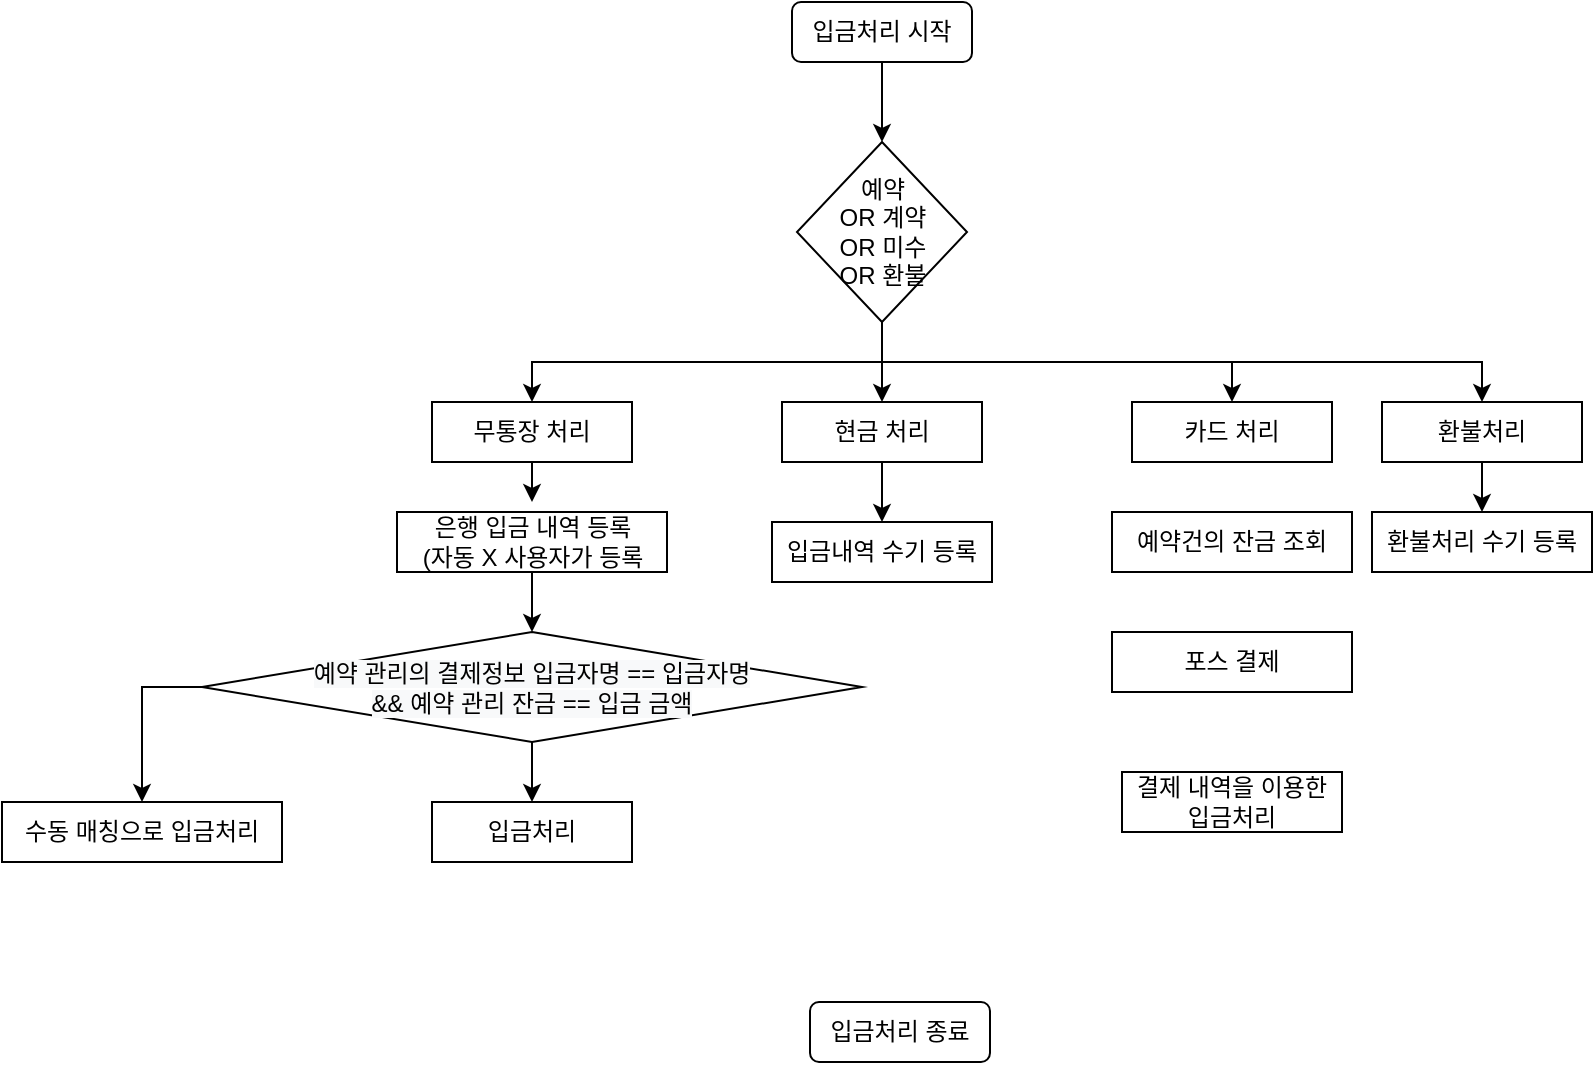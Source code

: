 <mxfile version="14.6.11" type="github" pages="4">
  <diagram id="cLx-7rdhU4tBCsFzR0KN" name="페이지-1">
    <mxGraphModel dx="1422" dy="762" grid="1" gridSize="10" guides="1" tooltips="1" connect="1" arrows="1" fold="1" page="1" pageScale="1" pageWidth="827" pageHeight="1169" math="0" shadow="0">
      <root>
        <mxCell id="0" />
        <mxCell id="1" parent="0" />
        <mxCell id="8573jVt3OFcGlPzJ1ctS-26" style="edgeStyle=orthogonalEdgeStyle;rounded=0;orthogonalLoop=1;jettySize=auto;html=1;exitX=0.5;exitY=1;exitDx=0;exitDy=0;" edge="1" parent="1" source="8573jVt3OFcGlPzJ1ctS-2" target="8573jVt3OFcGlPzJ1ctS-4">
          <mxGeometry relative="1" as="geometry" />
        </mxCell>
        <mxCell id="8573jVt3OFcGlPzJ1ctS-2" value="입금처리 시작" style="rounded=1;whiteSpace=wrap;html=1;" vertex="1" parent="1">
          <mxGeometry x="405" y="200" width="90" height="30" as="geometry" />
        </mxCell>
        <mxCell id="8573jVt3OFcGlPzJ1ctS-3" value="입금처리 종료" style="rounded=1;whiteSpace=wrap;html=1;" vertex="1" parent="1">
          <mxGeometry x="414" y="700" width="90" height="30" as="geometry" />
        </mxCell>
        <mxCell id="8573jVt3OFcGlPzJ1ctS-27" style="edgeStyle=orthogonalEdgeStyle;rounded=0;orthogonalLoop=1;jettySize=auto;html=1;exitX=0.5;exitY=1;exitDx=0;exitDy=0;" edge="1" parent="1" source="8573jVt3OFcGlPzJ1ctS-4" target="8573jVt3OFcGlPzJ1ctS-9">
          <mxGeometry relative="1" as="geometry" />
        </mxCell>
        <mxCell id="8573jVt3OFcGlPzJ1ctS-28" style="edgeStyle=orthogonalEdgeStyle;rounded=0;orthogonalLoop=1;jettySize=auto;html=1;exitX=0.5;exitY=1;exitDx=0;exitDy=0;entryX=0.5;entryY=0;entryDx=0;entryDy=0;" edge="1" parent="1" source="8573jVt3OFcGlPzJ1ctS-4" target="8573jVt3OFcGlPzJ1ctS-11">
          <mxGeometry relative="1" as="geometry" />
        </mxCell>
        <mxCell id="8573jVt3OFcGlPzJ1ctS-29" style="edgeStyle=orthogonalEdgeStyle;rounded=0;orthogonalLoop=1;jettySize=auto;html=1;exitX=0.5;exitY=1;exitDx=0;exitDy=0;entryX=0.5;entryY=0;entryDx=0;entryDy=0;" edge="1" parent="1" source="8573jVt3OFcGlPzJ1ctS-4" target="8573jVt3OFcGlPzJ1ctS-12">
          <mxGeometry relative="1" as="geometry" />
        </mxCell>
        <mxCell id="8573jVt3OFcGlPzJ1ctS-30" style="edgeStyle=orthogonalEdgeStyle;rounded=0;orthogonalLoop=1;jettySize=auto;html=1;exitX=0.5;exitY=1;exitDx=0;exitDy=0;" edge="1" parent="1" source="8573jVt3OFcGlPzJ1ctS-4" target="8573jVt3OFcGlPzJ1ctS-25">
          <mxGeometry relative="1" as="geometry" />
        </mxCell>
        <mxCell id="8573jVt3OFcGlPzJ1ctS-4" value="예약&lt;br&gt;OR 계약&lt;br&gt;OR 미수&lt;br&gt;OR 환불" style="rhombus;whiteSpace=wrap;html=1;" vertex="1" parent="1">
          <mxGeometry x="407.5" y="270" width="85" height="90" as="geometry" />
        </mxCell>
        <mxCell id="8573jVt3OFcGlPzJ1ctS-8" style="edgeStyle=orthogonalEdgeStyle;rounded=0;orthogonalLoop=1;jettySize=auto;html=1;exitX=0.5;exitY=1;exitDx=0;exitDy=0;" edge="1" parent="1" source="8573jVt3OFcGlPzJ1ctS-9">
          <mxGeometry relative="1" as="geometry">
            <mxPoint x="275" y="450" as="targetPoint" />
          </mxGeometry>
        </mxCell>
        <mxCell id="8573jVt3OFcGlPzJ1ctS-9" value="무통장 처리" style="rounded=0;whiteSpace=wrap;html=1;" vertex="1" parent="1">
          <mxGeometry x="225" y="400" width="100" height="30" as="geometry" />
        </mxCell>
        <mxCell id="8573jVt3OFcGlPzJ1ctS-10" style="edgeStyle=orthogonalEdgeStyle;rounded=0;orthogonalLoop=1;jettySize=auto;html=1;exitX=0.5;exitY=1;exitDx=0;exitDy=0;" edge="1" parent="1" source="8573jVt3OFcGlPzJ1ctS-11" target="8573jVt3OFcGlPzJ1ctS-23">
          <mxGeometry relative="1" as="geometry" />
        </mxCell>
        <mxCell id="8573jVt3OFcGlPzJ1ctS-11" value="현금 처리" style="rounded=0;whiteSpace=wrap;html=1;" vertex="1" parent="1">
          <mxGeometry x="400" y="400" width="100" height="30" as="geometry" />
        </mxCell>
        <mxCell id="8573jVt3OFcGlPzJ1ctS-12" value="카드 처리" style="rounded=0;whiteSpace=wrap;html=1;" vertex="1" parent="1">
          <mxGeometry x="575" y="400" width="100" height="30" as="geometry" />
        </mxCell>
        <mxCell id="8573jVt3OFcGlPzJ1ctS-13" style="edgeStyle=orthogonalEdgeStyle;rounded=0;orthogonalLoop=1;jettySize=auto;html=1;exitX=0.5;exitY=1;exitDx=0;exitDy=0;entryX=0.5;entryY=0;entryDx=0;entryDy=0;" edge="1" parent="1" source="8573jVt3OFcGlPzJ1ctS-14" target="8573jVt3OFcGlPzJ1ctS-17">
          <mxGeometry relative="1" as="geometry" />
        </mxCell>
        <mxCell id="8573jVt3OFcGlPzJ1ctS-14" value="은행 입금 내역 등록&lt;br&gt;(자동 X 사용자가 등록" style="rounded=0;whiteSpace=wrap;html=1;" vertex="1" parent="1">
          <mxGeometry x="207.5" y="455" width="135" height="30" as="geometry" />
        </mxCell>
        <mxCell id="8573jVt3OFcGlPzJ1ctS-15" style="edgeStyle=orthogonalEdgeStyle;rounded=0;orthogonalLoop=1;jettySize=auto;html=1;exitX=0.5;exitY=1;exitDx=0;exitDy=0;entryX=0.5;entryY=0;entryDx=0;entryDy=0;" edge="1" parent="1" source="8573jVt3OFcGlPzJ1ctS-17" target="8573jVt3OFcGlPzJ1ctS-18">
          <mxGeometry relative="1" as="geometry" />
        </mxCell>
        <mxCell id="8573jVt3OFcGlPzJ1ctS-24" style="edgeStyle=orthogonalEdgeStyle;rounded=0;orthogonalLoop=1;jettySize=auto;html=1;exitX=0;exitY=0.5;exitDx=0;exitDy=0;entryX=0.5;entryY=0;entryDx=0;entryDy=0;" edge="1" parent="1" source="8573jVt3OFcGlPzJ1ctS-17" target="8573jVt3OFcGlPzJ1ctS-19">
          <mxGeometry relative="1" as="geometry" />
        </mxCell>
        <mxCell id="8573jVt3OFcGlPzJ1ctS-17" value="&#xa;&#xa;&lt;span style=&quot;color: rgb(0, 0, 0); font-family: helvetica; font-size: 12px; font-style: normal; font-weight: 400; letter-spacing: normal; text-align: center; text-indent: 0px; text-transform: none; word-spacing: 0px; background-color: rgb(248, 249, 250); display: inline; float: none;&quot;&gt;예약 관리의 결제정보 입금자명 == 입금자명&lt;/span&gt;&lt;br style=&quot;color: rgb(0, 0, 0); font-family: helvetica; font-size: 12px; font-style: normal; font-weight: 400; letter-spacing: normal; text-align: center; text-indent: 0px; text-transform: none; word-spacing: 0px; background-color: rgb(248, 249, 250);&quot;&gt;&lt;span style=&quot;color: rgb(0, 0, 0); font-family: helvetica; font-size: 12px; font-style: normal; font-weight: 400; letter-spacing: normal; text-align: center; text-indent: 0px; text-transform: none; word-spacing: 0px; background-color: rgb(248, 249, 250); display: inline; float: none;&quot;&gt;&amp;amp;&amp;amp; 예약 관리 잔금 == 입금 금액&lt;/span&gt;&#xa;&#xa;" style="rhombus;whiteSpace=wrap;html=1;" vertex="1" parent="1">
          <mxGeometry x="110" y="515" width="330" height="55" as="geometry" />
        </mxCell>
        <mxCell id="8573jVt3OFcGlPzJ1ctS-18" value="입금처리" style="rounded=0;whiteSpace=wrap;html=1;" vertex="1" parent="1">
          <mxGeometry x="225" y="600" width="100" height="30" as="geometry" />
        </mxCell>
        <mxCell id="8573jVt3OFcGlPzJ1ctS-19" value="수동 매칭으로 입금처리" style="rounded=0;whiteSpace=wrap;html=1;" vertex="1" parent="1">
          <mxGeometry x="10" y="600" width="140" height="30" as="geometry" />
        </mxCell>
        <mxCell id="8573jVt3OFcGlPzJ1ctS-20" value="예약건의 잔금 조회" style="rounded=0;whiteSpace=wrap;html=1;" vertex="1" parent="1">
          <mxGeometry x="565" y="455" width="120" height="30" as="geometry" />
        </mxCell>
        <mxCell id="8573jVt3OFcGlPzJ1ctS-21" value="포스 결제" style="rounded=0;whiteSpace=wrap;html=1;" vertex="1" parent="1">
          <mxGeometry x="565" y="515" width="120" height="30" as="geometry" />
        </mxCell>
        <mxCell id="8573jVt3OFcGlPzJ1ctS-22" value="결제 내역을 이용한 입금처리" style="rounded=0;whiteSpace=wrap;html=1;" vertex="1" parent="1">
          <mxGeometry x="570" y="585" width="110" height="30" as="geometry" />
        </mxCell>
        <mxCell id="8573jVt3OFcGlPzJ1ctS-23" value="입금내역 수기 등록" style="rounded=0;whiteSpace=wrap;html=1;" vertex="1" parent="1">
          <mxGeometry x="395" y="460" width="110" height="30" as="geometry" />
        </mxCell>
        <mxCell id="QWT3Me7MP0oltg6WaXwd-3" style="edgeStyle=orthogonalEdgeStyle;rounded=0;orthogonalLoop=1;jettySize=auto;html=1;exitX=0.5;exitY=1;exitDx=0;exitDy=0;entryX=0.5;entryY=0;entryDx=0;entryDy=0;" edge="1" parent="1" source="8573jVt3OFcGlPzJ1ctS-25" target="QWT3Me7MP0oltg6WaXwd-2">
          <mxGeometry relative="1" as="geometry" />
        </mxCell>
        <mxCell id="8573jVt3OFcGlPzJ1ctS-25" value="환불처리" style="rounded=0;whiteSpace=wrap;html=1;" vertex="1" parent="1">
          <mxGeometry x="700" y="400" width="100" height="30" as="geometry" />
        </mxCell>
        <mxCell id="QWT3Me7MP0oltg6WaXwd-2" value="환불처리 수기 등록" style="rounded=0;whiteSpace=wrap;html=1;" vertex="1" parent="1">
          <mxGeometry x="695" y="455" width="110" height="30" as="geometry" />
        </mxCell>
      </root>
    </mxGraphModel>
  </diagram>
  <diagram id="t-2hkF-xrbegnI-5xZl5" name="입금">
    <mxGraphModel dx="1422" dy="762" grid="1" gridSize="10" guides="1" tooltips="1" connect="1" arrows="1" fold="1" page="1" pageScale="1" pageWidth="827" pageHeight="1169" math="0" shadow="0">
      <root>
        <mxCell id="ukJ5rud3LwiSEQInfTvh-0" />
        <mxCell id="ukJ5rud3LwiSEQInfTvh-1" parent="ukJ5rud3LwiSEQInfTvh-0" />
        <mxCell id="ukJ5rud3LwiSEQInfTvh-2" value="예약&lt;br&gt;계약&lt;br&gt;미수" style="shape=parallelogram;perimeter=parallelogramPerimeter;whiteSpace=wrap;html=1;fixedSize=1;" parent="ukJ5rud3LwiSEQInfTvh-1" vertex="1">
          <mxGeometry x="520" y="230" width="120" height="60" as="geometry" />
        </mxCell>
        <mxCell id="6OctbQA2YMGz4YNgB6mL-0" value="입금처리 시작" style="rounded=1;whiteSpace=wrap;html=1;" parent="ukJ5rud3LwiSEQInfTvh-1" vertex="1">
          <mxGeometry x="310" y="200" width="90" height="30" as="geometry" />
        </mxCell>
        <mxCell id="6OctbQA2YMGz4YNgB6mL-1" value="입금처리 종료" style="rounded=1;whiteSpace=wrap;html=1;" parent="ukJ5rud3LwiSEQInfTvh-1" vertex="1">
          <mxGeometry x="319" y="800" width="90" height="30" as="geometry" />
        </mxCell>
        <mxCell id="6OctbQA2YMGz4YNgB6mL-2" value="예약상태 확인" style="rhombus;whiteSpace=wrap;html=1;" parent="ukJ5rud3LwiSEQInfTvh-1" vertex="1">
          <mxGeometry x="315" y="260" width="80" height="50" as="geometry" />
        </mxCell>
        <mxCell id="6OctbQA2YMGz4YNgB6mL-3" value="입금방법 확인" style="rhombus;whiteSpace=wrap;html=1;" parent="ukJ5rud3LwiSEQInfTvh-1" vertex="1">
          <mxGeometry x="315" y="400" width="80" height="50" as="geometry" />
        </mxCell>
        <mxCell id="6OctbQA2YMGz4YNgB6mL-4" value="잔금 확인" style="rounded=0;whiteSpace=wrap;html=1;" parent="ukJ5rud3LwiSEQInfTvh-1" vertex="1">
          <mxGeometry x="305" y="350" width="100" height="20" as="geometry" />
        </mxCell>
        <mxCell id="6OctbQA2YMGz4YNgB6mL-5" value="무통장&lt;br&gt;현금&lt;br&gt;카드" style="shape=parallelogram;perimeter=parallelogramPerimeter;whiteSpace=wrap;html=1;fixedSize=1;" parent="ukJ5rud3LwiSEQInfTvh-1" vertex="1">
          <mxGeometry x="490" y="400" width="120" height="60" as="geometry" />
        </mxCell>
        <mxCell id="6OctbQA2YMGz4YNgB6mL-17" style="edgeStyle=orthogonalEdgeStyle;rounded=0;orthogonalLoop=1;jettySize=auto;html=1;exitX=0.5;exitY=1;exitDx=0;exitDy=0;" parent="ukJ5rud3LwiSEQInfTvh-1" source="6OctbQA2YMGz4YNgB6mL-6" edge="1">
          <mxGeometry relative="1" as="geometry">
            <mxPoint x="180" y="550" as="targetPoint" />
          </mxGeometry>
        </mxCell>
        <mxCell id="6OctbQA2YMGz4YNgB6mL-6" value="무통장 처리" style="rounded=0;whiteSpace=wrap;html=1;" parent="ukJ5rud3LwiSEQInfTvh-1" vertex="1">
          <mxGeometry x="130" y="500" width="100" height="30" as="geometry" />
        </mxCell>
        <mxCell id="ul5conIvype7ceJiODvB-0" style="edgeStyle=orthogonalEdgeStyle;rounded=0;orthogonalLoop=1;jettySize=auto;html=1;exitX=0.5;exitY=1;exitDx=0;exitDy=0;" edge="1" parent="ukJ5rud3LwiSEQInfTvh-1" source="6OctbQA2YMGz4YNgB6mL-7" target="6OctbQA2YMGz4YNgB6mL-23">
          <mxGeometry relative="1" as="geometry" />
        </mxCell>
        <mxCell id="6OctbQA2YMGz4YNgB6mL-7" value="현금 처리" style="rounded=0;whiteSpace=wrap;html=1;" parent="ukJ5rud3LwiSEQInfTvh-1" vertex="1">
          <mxGeometry x="390" y="510" width="100" height="30" as="geometry" />
        </mxCell>
        <mxCell id="6OctbQA2YMGz4YNgB6mL-8" value="카드 처리" style="rounded=0;whiteSpace=wrap;html=1;" parent="ukJ5rud3LwiSEQInfTvh-1" vertex="1">
          <mxGeometry x="610" y="555" width="100" height="30" as="geometry" />
        </mxCell>
        <mxCell id="6OctbQA2YMGz4YNgB6mL-18" style="edgeStyle=orthogonalEdgeStyle;rounded=0;orthogonalLoop=1;jettySize=auto;html=1;exitX=0.5;exitY=1;exitDx=0;exitDy=0;entryX=0.5;entryY=0;entryDx=0;entryDy=0;" parent="ukJ5rud3LwiSEQInfTvh-1" source="6OctbQA2YMGz4YNgB6mL-9" target="6OctbQA2YMGz4YNgB6mL-12" edge="1">
          <mxGeometry relative="1" as="geometry" />
        </mxCell>
        <mxCell id="6OctbQA2YMGz4YNgB6mL-9" value="은행 입금 내역 등록&lt;br&gt;(자동 X 사용자가 등록" style="rounded=0;whiteSpace=wrap;html=1;" parent="ukJ5rud3LwiSEQInfTvh-1" vertex="1">
          <mxGeometry x="112.5" y="555" width="135" height="30" as="geometry" />
        </mxCell>
        <mxCell id="6OctbQA2YMGz4YNgB6mL-15" style="edgeStyle=orthogonalEdgeStyle;rounded=0;orthogonalLoop=1;jettySize=auto;html=1;exitX=0.5;exitY=1;exitDx=0;exitDy=0;entryX=0.5;entryY=0;entryDx=0;entryDy=0;" parent="ukJ5rud3LwiSEQInfTvh-1" source="6OctbQA2YMGz4YNgB6mL-12" target="6OctbQA2YMGz4YNgB6mL-13" edge="1">
          <mxGeometry relative="1" as="geometry" />
        </mxCell>
        <mxCell id="6OctbQA2YMGz4YNgB6mL-16" style="edgeStyle=orthogonalEdgeStyle;rounded=0;orthogonalLoop=1;jettySize=auto;html=1;exitX=1;exitY=0.5;exitDx=0;exitDy=0;" parent="ukJ5rud3LwiSEQInfTvh-1" source="6OctbQA2YMGz4YNgB6mL-12" target="6OctbQA2YMGz4YNgB6mL-14" edge="1">
          <mxGeometry relative="1" as="geometry" />
        </mxCell>
        <mxCell id="6OctbQA2YMGz4YNgB6mL-12" value="&#xa;&#xa;&lt;span style=&quot;color: rgb(0, 0, 0); font-family: helvetica; font-size: 12px; font-style: normal; font-weight: 400; letter-spacing: normal; text-align: center; text-indent: 0px; text-transform: none; word-spacing: 0px; background-color: rgb(248, 249, 250); display: inline; float: none;&quot;&gt;예약 관리의 결제정보 입금자명 == 입금자명&lt;/span&gt;&lt;br style=&quot;color: rgb(0, 0, 0); font-family: helvetica; font-size: 12px; font-style: normal; font-weight: 400; letter-spacing: normal; text-align: center; text-indent: 0px; text-transform: none; word-spacing: 0px; background-color: rgb(248, 249, 250);&quot;&gt;&lt;span style=&quot;color: rgb(0, 0, 0); font-family: helvetica; font-size: 12px; font-style: normal; font-weight: 400; letter-spacing: normal; text-align: center; text-indent: 0px; text-transform: none; word-spacing: 0px; background-color: rgb(248, 249, 250); display: inline; float: none;&quot;&gt;&amp;amp;&amp;amp; 예약 관리 잔금 == 입금 금액&lt;/span&gt;&#xa;&#xa;" style="rhombus;whiteSpace=wrap;html=1;" parent="ukJ5rud3LwiSEQInfTvh-1" vertex="1">
          <mxGeometry x="15" y="615" width="330" height="55" as="geometry" />
        </mxCell>
        <mxCell id="6OctbQA2YMGz4YNgB6mL-13" value="입금처리" style="rounded=0;whiteSpace=wrap;html=1;" parent="ukJ5rud3LwiSEQInfTvh-1" vertex="1">
          <mxGeometry x="130" y="700" width="100" height="30" as="geometry" />
        </mxCell>
        <mxCell id="6OctbQA2YMGz4YNgB6mL-14" value="수동 매칭으로 입금처리" style="rounded=0;whiteSpace=wrap;html=1;" parent="ukJ5rud3LwiSEQInfTvh-1" vertex="1">
          <mxGeometry x="294" y="690" width="140" height="30" as="geometry" />
        </mxCell>
        <mxCell id="6OctbQA2YMGz4YNgB6mL-19" value="예약건의 잔금 조회" style="rounded=0;whiteSpace=wrap;html=1;" parent="ukJ5rud3LwiSEQInfTvh-1" vertex="1">
          <mxGeometry x="600" y="610" width="120" height="30" as="geometry" />
        </mxCell>
        <mxCell id="6OctbQA2YMGz4YNgB6mL-20" value="포스 결제" style="rounded=0;whiteSpace=wrap;html=1;" parent="ukJ5rud3LwiSEQInfTvh-1" vertex="1">
          <mxGeometry x="600" y="670" width="120" height="30" as="geometry" />
        </mxCell>
        <mxCell id="6OctbQA2YMGz4YNgB6mL-21" value="결제 내역을 이용한 입금처리" style="rounded=0;whiteSpace=wrap;html=1;" parent="ukJ5rud3LwiSEQInfTvh-1" vertex="1">
          <mxGeometry x="605" y="740" width="110" height="30" as="geometry" />
        </mxCell>
        <mxCell id="6OctbQA2YMGz4YNgB6mL-23" value="입금내역 수기 등록" style="rounded=0;whiteSpace=wrap;html=1;" parent="ukJ5rud3LwiSEQInfTvh-1" vertex="1">
          <mxGeometry x="385" y="570" width="110" height="30" as="geometry" />
        </mxCell>
      </root>
    </mxGraphModel>
  </diagram>
  <diagram id="vnKRSdhcUvIFhJO2t-I3" name="환불">
    <mxGraphModel dx="1422" dy="762" grid="1" gridSize="10" guides="1" tooltips="1" connect="1" arrows="1" fold="1" page="1" pageScale="1" pageWidth="827" pageHeight="1169" math="0" shadow="0">
      <root>
        <mxCell id="jq9l-sCYhfIk_KM1bCxp-0" />
        <mxCell id="jq9l-sCYhfIk_KM1bCxp-1" parent="jq9l-sCYhfIk_KM1bCxp-0" />
        <mxCell id="RJ9okTUldl9wXkACGpZc-0" value="환불 등록" style="rounded=0;whiteSpace=wrap;html=1;" vertex="1" parent="jq9l-sCYhfIk_KM1bCxp-1">
          <mxGeometry x="310" y="240" width="95" height="20" as="geometry" />
        </mxCell>
        <mxCell id="RJ9okTUldl9wXkACGpZc-1" value="환불시작" style="rounded=1;whiteSpace=wrap;html=1;" vertex="1" parent="jq9l-sCYhfIk_KM1bCxp-1">
          <mxGeometry x="322.5" y="100" width="90" height="20" as="geometry" />
        </mxCell>
        <mxCell id="RJ9okTUldl9wXkACGpZc-2" value="환불종료" style="rounded=1;whiteSpace=wrap;html=1;" vertex="1" parent="jq9l-sCYhfIk_KM1bCxp-1">
          <mxGeometry x="302.5" y="430" width="110" height="20" as="geometry" />
        </mxCell>
        <mxCell id="RJ9okTUldl9wXkACGpZc-3" value="환불 처리" style="rounded=0;whiteSpace=wrap;html=1;" vertex="1" parent="jq9l-sCYhfIk_KM1bCxp-1">
          <mxGeometry x="310" y="340" width="95" height="20" as="geometry" />
        </mxCell>
        <mxCell id="RJ9okTUldl9wXkACGpZc-4" value="예약관리에서 처리" style="shape=callout;whiteSpace=wrap;html=1;perimeter=calloutPerimeter;" vertex="1" parent="jq9l-sCYhfIk_KM1bCxp-1">
          <mxGeometry x="340" y="170" width="120" height="80" as="geometry" />
        </mxCell>
        <mxCell id="RJ9okTUldl9wXkACGpZc-5" value="환불관리에서 처리" style="shape=callout;whiteSpace=wrap;html=1;perimeter=calloutPerimeter;" vertex="1" parent="jq9l-sCYhfIk_KM1bCxp-1">
          <mxGeometry x="340" y="270" width="120" height="80" as="geometry" />
        </mxCell>
      </root>
    </mxGraphModel>
  </diagram>
  <diagram id="GERNcs5JolDANHY9d4ZH" name="미수">
    <mxGraphModel dx="1422" dy="762" grid="1" gridSize="10" guides="1" tooltips="1" connect="1" arrows="1" fold="1" page="1" pageScale="1" pageWidth="827" pageHeight="1169" math="0" shadow="0">
      <root>
        <mxCell id="A5scLpNfcC7hT-7MrdRO-0" />
        <mxCell id="A5scLpNfcC7hT-7MrdRO-1" parent="A5scLpNfcC7hT-7MrdRO-0" />
        <mxCell id="A5scLpNfcC7hT-7MrdRO-2" value="미수 처리 시작" style="rounded=1;whiteSpace=wrap;html=1;" parent="A5scLpNfcC7hT-7MrdRO-1" vertex="1">
          <mxGeometry x="320" y="90" width="120" height="60" as="geometry" />
        </mxCell>
        <mxCell id="A5scLpNfcC7hT-7MrdRO-3" value="미수 처리 끝" style="rounded=1;whiteSpace=wrap;html=1;" parent="A5scLpNfcC7hT-7MrdRO-1" vertex="1">
          <mxGeometry x="290" y="430" width="120" height="60" as="geometry" />
        </mxCell>
        <mxCell id="A5scLpNfcC7hT-7MrdRO-4" value="잔금이 남은 상태로 마감 시 자동으로 미수 등록" style="rounded=0;whiteSpace=wrap;html=1;" parent="A5scLpNfcC7hT-7MrdRO-1" vertex="1">
          <mxGeometry x="305" y="190" width="150" height="30" as="geometry" />
        </mxCell>
        <mxCell id="A5scLpNfcC7hT-7MrdRO-5" value="미수 처리는&lt;br&gt;예약관리 혹은 미수관리&lt;br&gt;페이지에서 처리 가능" style="rounded=0;whiteSpace=wrap;html=1;" parent="A5scLpNfcC7hT-7MrdRO-1" vertex="1">
          <mxGeometry x="300" y="260" width="150" height="60" as="geometry" />
        </mxCell>
      </root>
    </mxGraphModel>
  </diagram>
</mxfile>
